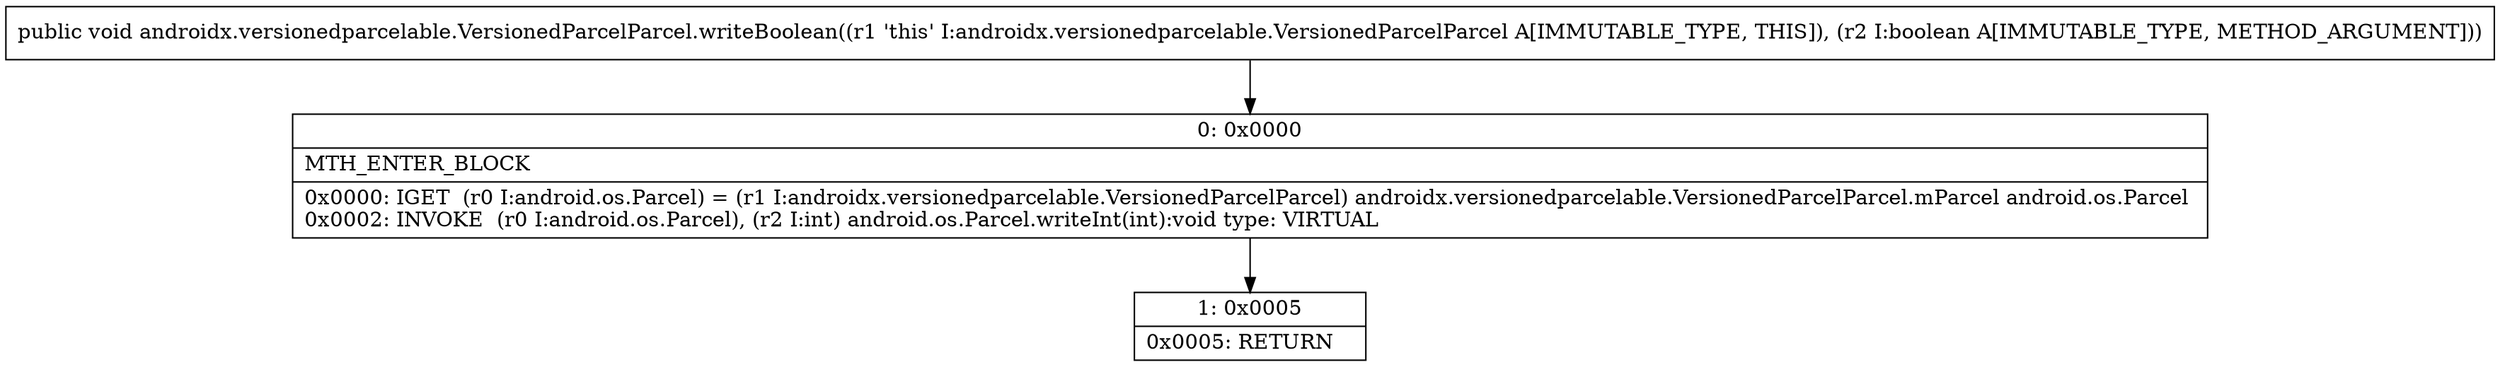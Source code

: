 digraph "CFG forandroidx.versionedparcelable.VersionedParcelParcel.writeBoolean(Z)V" {
Node_0 [shape=record,label="{0\:\ 0x0000|MTH_ENTER_BLOCK\l|0x0000: IGET  (r0 I:android.os.Parcel) = (r1 I:androidx.versionedparcelable.VersionedParcelParcel) androidx.versionedparcelable.VersionedParcelParcel.mParcel android.os.Parcel \l0x0002: INVOKE  (r0 I:android.os.Parcel), (r2 I:int) android.os.Parcel.writeInt(int):void type: VIRTUAL \l}"];
Node_1 [shape=record,label="{1\:\ 0x0005|0x0005: RETURN   \l}"];
MethodNode[shape=record,label="{public void androidx.versionedparcelable.VersionedParcelParcel.writeBoolean((r1 'this' I:androidx.versionedparcelable.VersionedParcelParcel A[IMMUTABLE_TYPE, THIS]), (r2 I:boolean A[IMMUTABLE_TYPE, METHOD_ARGUMENT])) }"];
MethodNode -> Node_0;
Node_0 -> Node_1;
}


